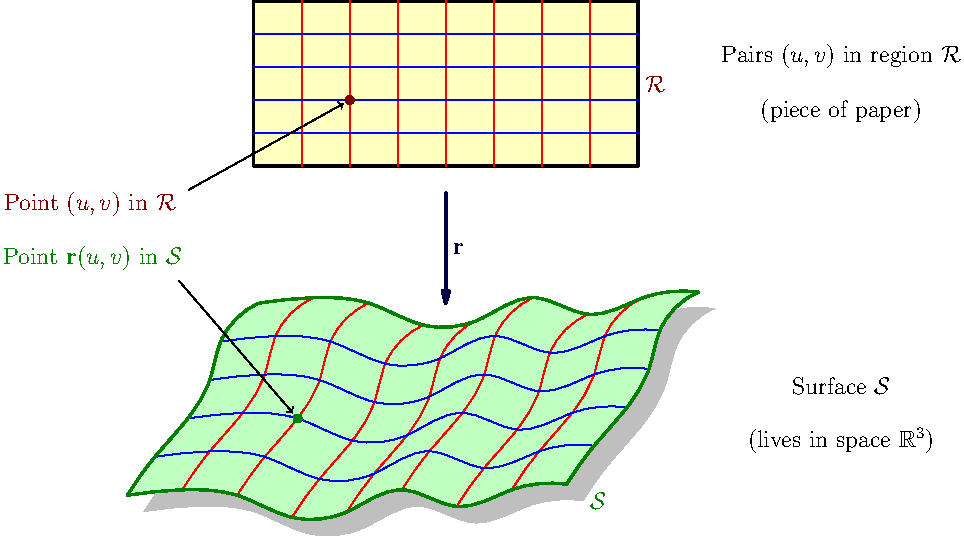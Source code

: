 size(17cm);
usepackage("amssymb");

// Surface, in green

pair D = (2.4,3.5);
pair A = (0,0);
pair B = (8,0.2);
pair C = D+B-A;

pair[] Xs = { (1,0.1), (2,0), (3,-0.4), (4,-0.3), (5,0.1), (6,-0.2), (7,0.1) };
pair[] Ys = { (1.7,2.8), (1.5,2.1), (1.1,1.4), (0.5,0.7) };

guide g = A;
for (int i=0; i<Xs.length; ++i) { g = g..Xs[i]; }
path south_border = g..B;

guide g = D;
for (int i=0; i<Ys.length; ++i) { g = g..Ys[i]; }
path west_border = g..A;

path surf = west_border--south_border--(shift(B-A)*reverse(west_border))--(shift(D-A)*reverse(south_border))--cycle;

// Shadow
fill(shift(0.3,-0.3)*surf, mediumgrey);
// Surface itself
fill(surf, palegreen);

for (int i=0; i<Xs.length; ++i) { draw(shift(Xs[i])*west_border, red); }
for (int i=0; i<Ys.length; ++i) { draw(shift(Ys[i])*south_border, blue); }
draw(surf, deepgreen + 1.2);

real a = 2.3, b = 6, c = 9.3, d = 9;
filldraw(box((a,b),(c,d)), paleyellow, black+1.2);

real w = (c-a)/(Xs.length+1);
for (int i=1; i<=Xs.length; ++i) {
  draw((a+w*i,b)--(a+w*i,d), red);
}
real h = (d-b)/(Ys.length+1);
for (int i=1; i<=Ys.length; ++i) {
  draw((a,b+h*i)--(c,b+h*i), blue);
}

draw(((a+c)/2, 5.5)--((a+c)/2, 3.5), darkblue + 1.5, EndArrow(6));
label("$\mathbf{r}$", ((a+c)/2, 4.5), dir(0), darkblue);
label("$\mathcal{R}$", (c,(b+d)/2), dir(0), brown);

label("Pairs $(u,v)$ in region $\mathcal{R}$", (13, 8));
label("(piece of paper)", (13, 7));

label("Surface $\mathcal{S}$", (13, 2));
label("(lives in space $\mathbb{R}^3$)", (13, 1));
label("$\mathcal{S}$", shift(0.3,-0.3)*B, dir(0), deepgreen);

pair P = (a+2*w,b+2*h);
pair Q = Xs[1]+Ys[2]-A;
dotfactor *= 1.5;
dot(P, brown);
dot(Q, deepgreen);
pair Pl = (1,5.5);
pair Ql = (0.86,4);

label("Point $(u,v)$ in $\mathcal{R}$", Pl, dir(Pl-P), brown);
label("Point $\mathbf{r}(u,v)$ in $\mathcal{S}$", Ql, dir(Ql-Q), deepgreen);
draw(Pl--P, EndArrow(TeXHead), Margins);
draw(Ql--Q, EndArrow(TeXHead), Margins);
